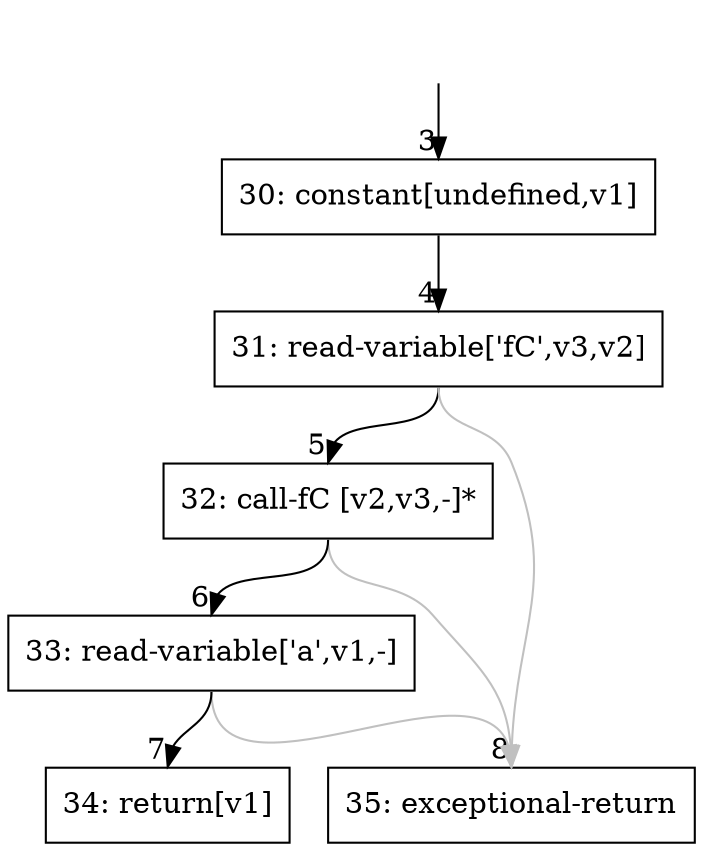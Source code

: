 digraph {
rankdir="TD"
BB_entry1[shape=none,label=""];
BB_entry1 -> BB3 [tailport=s, headport=n, headlabel="    3"]
BB3 [shape=record label="{30: constant[undefined,v1]}" ] 
BB3 -> BB4 [tailport=s, headport=n, headlabel="      4"]
BB4 [shape=record label="{31: read-variable['fC',v3,v2]}" ] 
BB4 -> BB5 [tailport=s, headport=n, headlabel="      5"]
BB4 -> BB8 [tailport=s, headport=n, color=gray, headlabel="      8"]
BB5 [shape=record label="{32: call-fC [v2,v3,-]*}" ] 
BB5 -> BB6 [tailport=s, headport=n, headlabel="      6"]
BB5 -> BB8 [tailport=s, headport=n, color=gray]
BB6 [shape=record label="{33: read-variable['a',v1,-]}" ] 
BB6 -> BB7 [tailport=s, headport=n, headlabel="      7"]
BB6 -> BB8 [tailport=s, headport=n, color=gray]
BB7 [shape=record label="{34: return[v1]}" ] 
BB8 [shape=record label="{35: exceptional-return}" ] 
//#$~ 5
}
